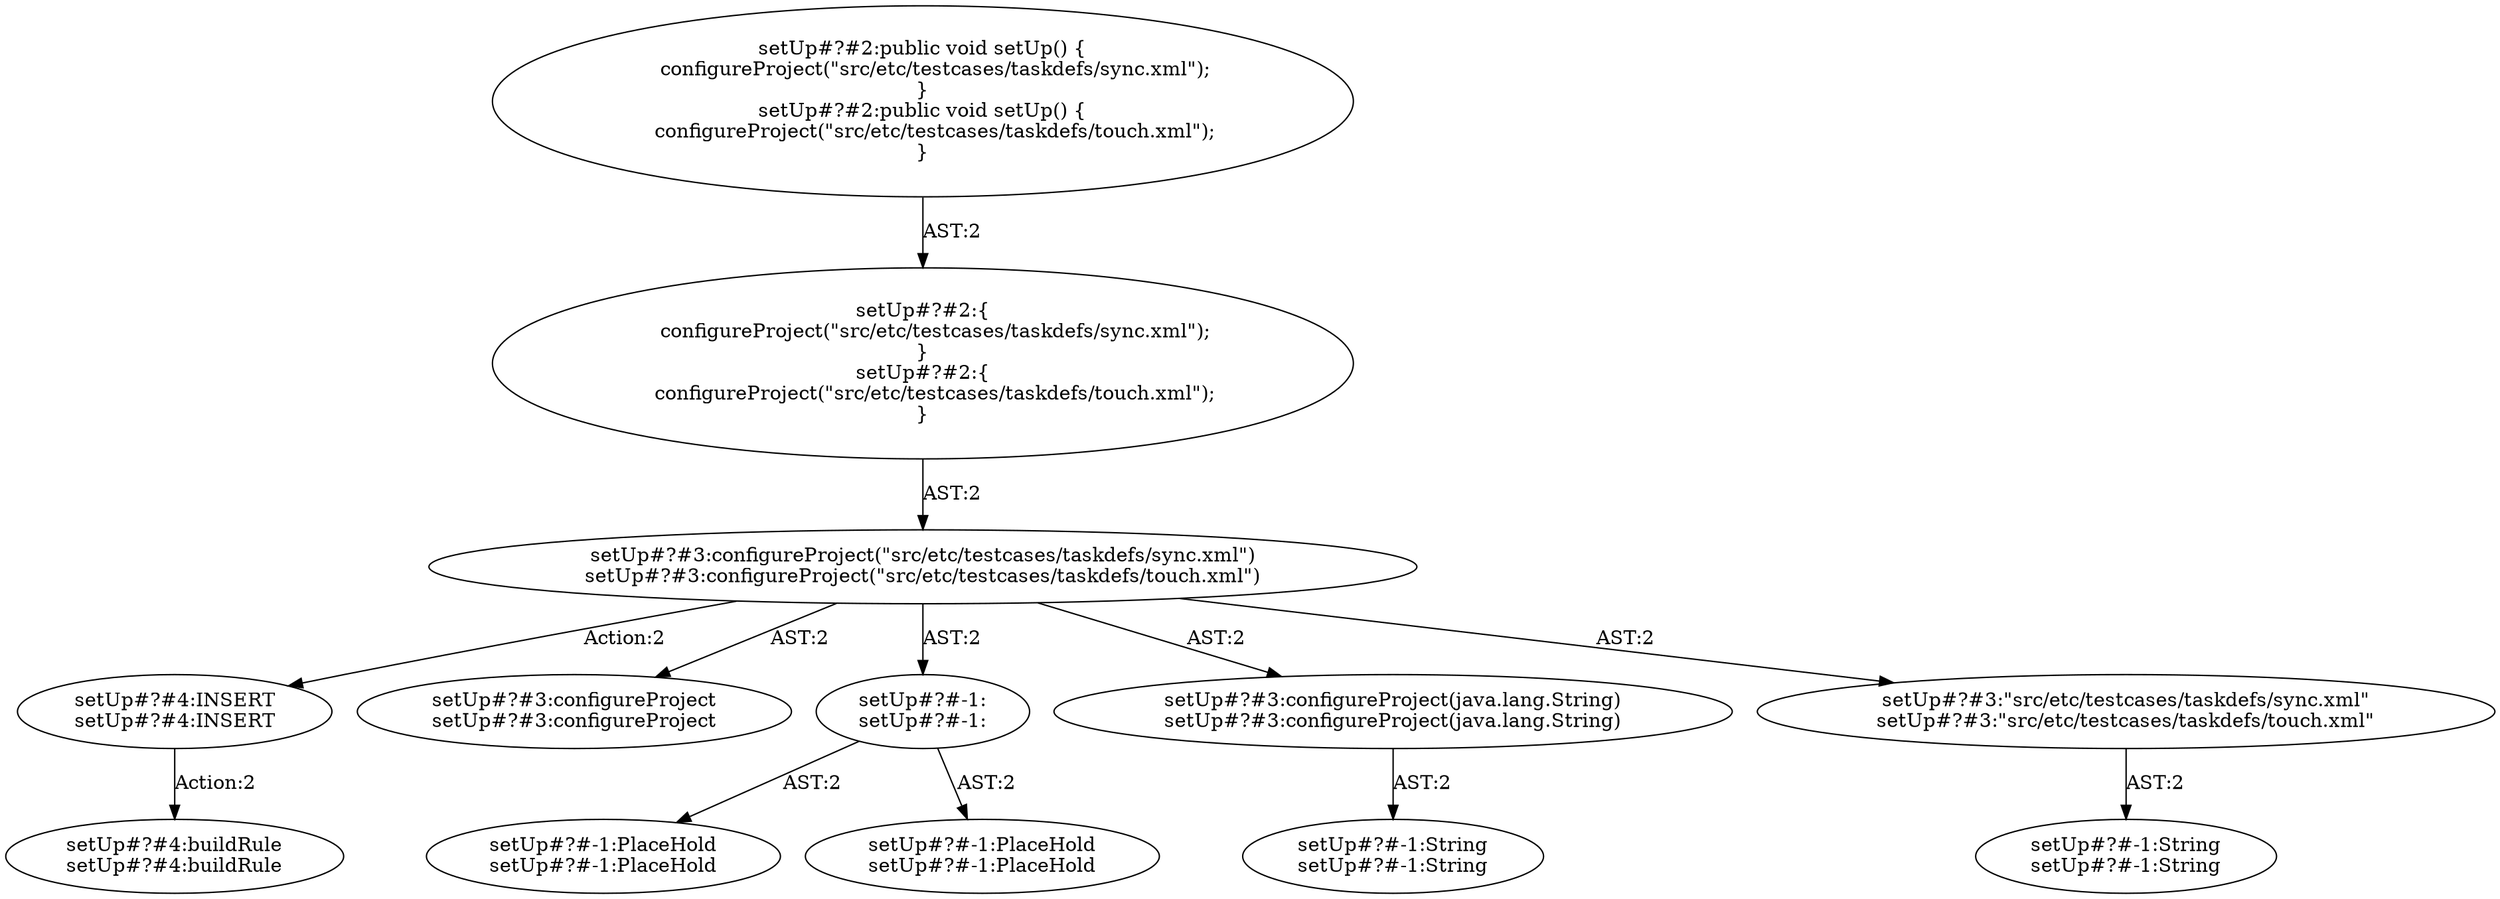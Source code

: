digraph "Pattern" {
0 [label="setUp#?#4:INSERT
setUp#?#4:INSERT" shape=ellipse]
1 [label="setUp#?#3:configureProject(\"src/etc/testcases/taskdefs/sync.xml\")
setUp#?#3:configureProject(\"src/etc/testcases/taskdefs/touch.xml\")" shape=ellipse]
2 [label="setUp#?#2:\{
    configureProject(\"src/etc/testcases/taskdefs/sync.xml\");
\}
setUp#?#2:\{
    configureProject(\"src/etc/testcases/taskdefs/touch.xml\");
\}" shape=ellipse]
3 [label="setUp#?#2:public void setUp() \{
    configureProject(\"src/etc/testcases/taskdefs/sync.xml\");
\}
setUp#?#2:public void setUp() \{
    configureProject(\"src/etc/testcases/taskdefs/touch.xml\");
\}" shape=ellipse]
4 [label="setUp#?#3:configureProject
setUp#?#3:configureProject" shape=ellipse]
5 [label="setUp#?#-1:
setUp#?#-1:" shape=ellipse]
6 [label="setUp#?#-1:PlaceHold
setUp#?#-1:PlaceHold" shape=ellipse]
7 [label="setUp#?#-1:PlaceHold
setUp#?#-1:PlaceHold" shape=ellipse]
8 [label="setUp#?#3:configureProject(java.lang.String)
setUp#?#3:configureProject(java.lang.String)" shape=ellipse]
9 [label="setUp#?#-1:String
setUp#?#-1:String" shape=ellipse]
10 [label="setUp#?#3:\"src/etc/testcases/taskdefs/sync.xml\"
setUp#?#3:\"src/etc/testcases/taskdefs/touch.xml\"" shape=ellipse]
11 [label="setUp#?#-1:String
setUp#?#-1:String" shape=ellipse]
12 [label="setUp#?#4:buildRule
setUp#?#4:buildRule" shape=ellipse]
0 -> 12 [label="Action:2"];
1 -> 0 [label="Action:2"];
1 -> 4 [label="AST:2"];
1 -> 5 [label="AST:2"];
1 -> 8 [label="AST:2"];
1 -> 10 [label="AST:2"];
2 -> 1 [label="AST:2"];
3 -> 2 [label="AST:2"];
5 -> 6 [label="AST:2"];
5 -> 7 [label="AST:2"];
8 -> 9 [label="AST:2"];
10 -> 11 [label="AST:2"];
}